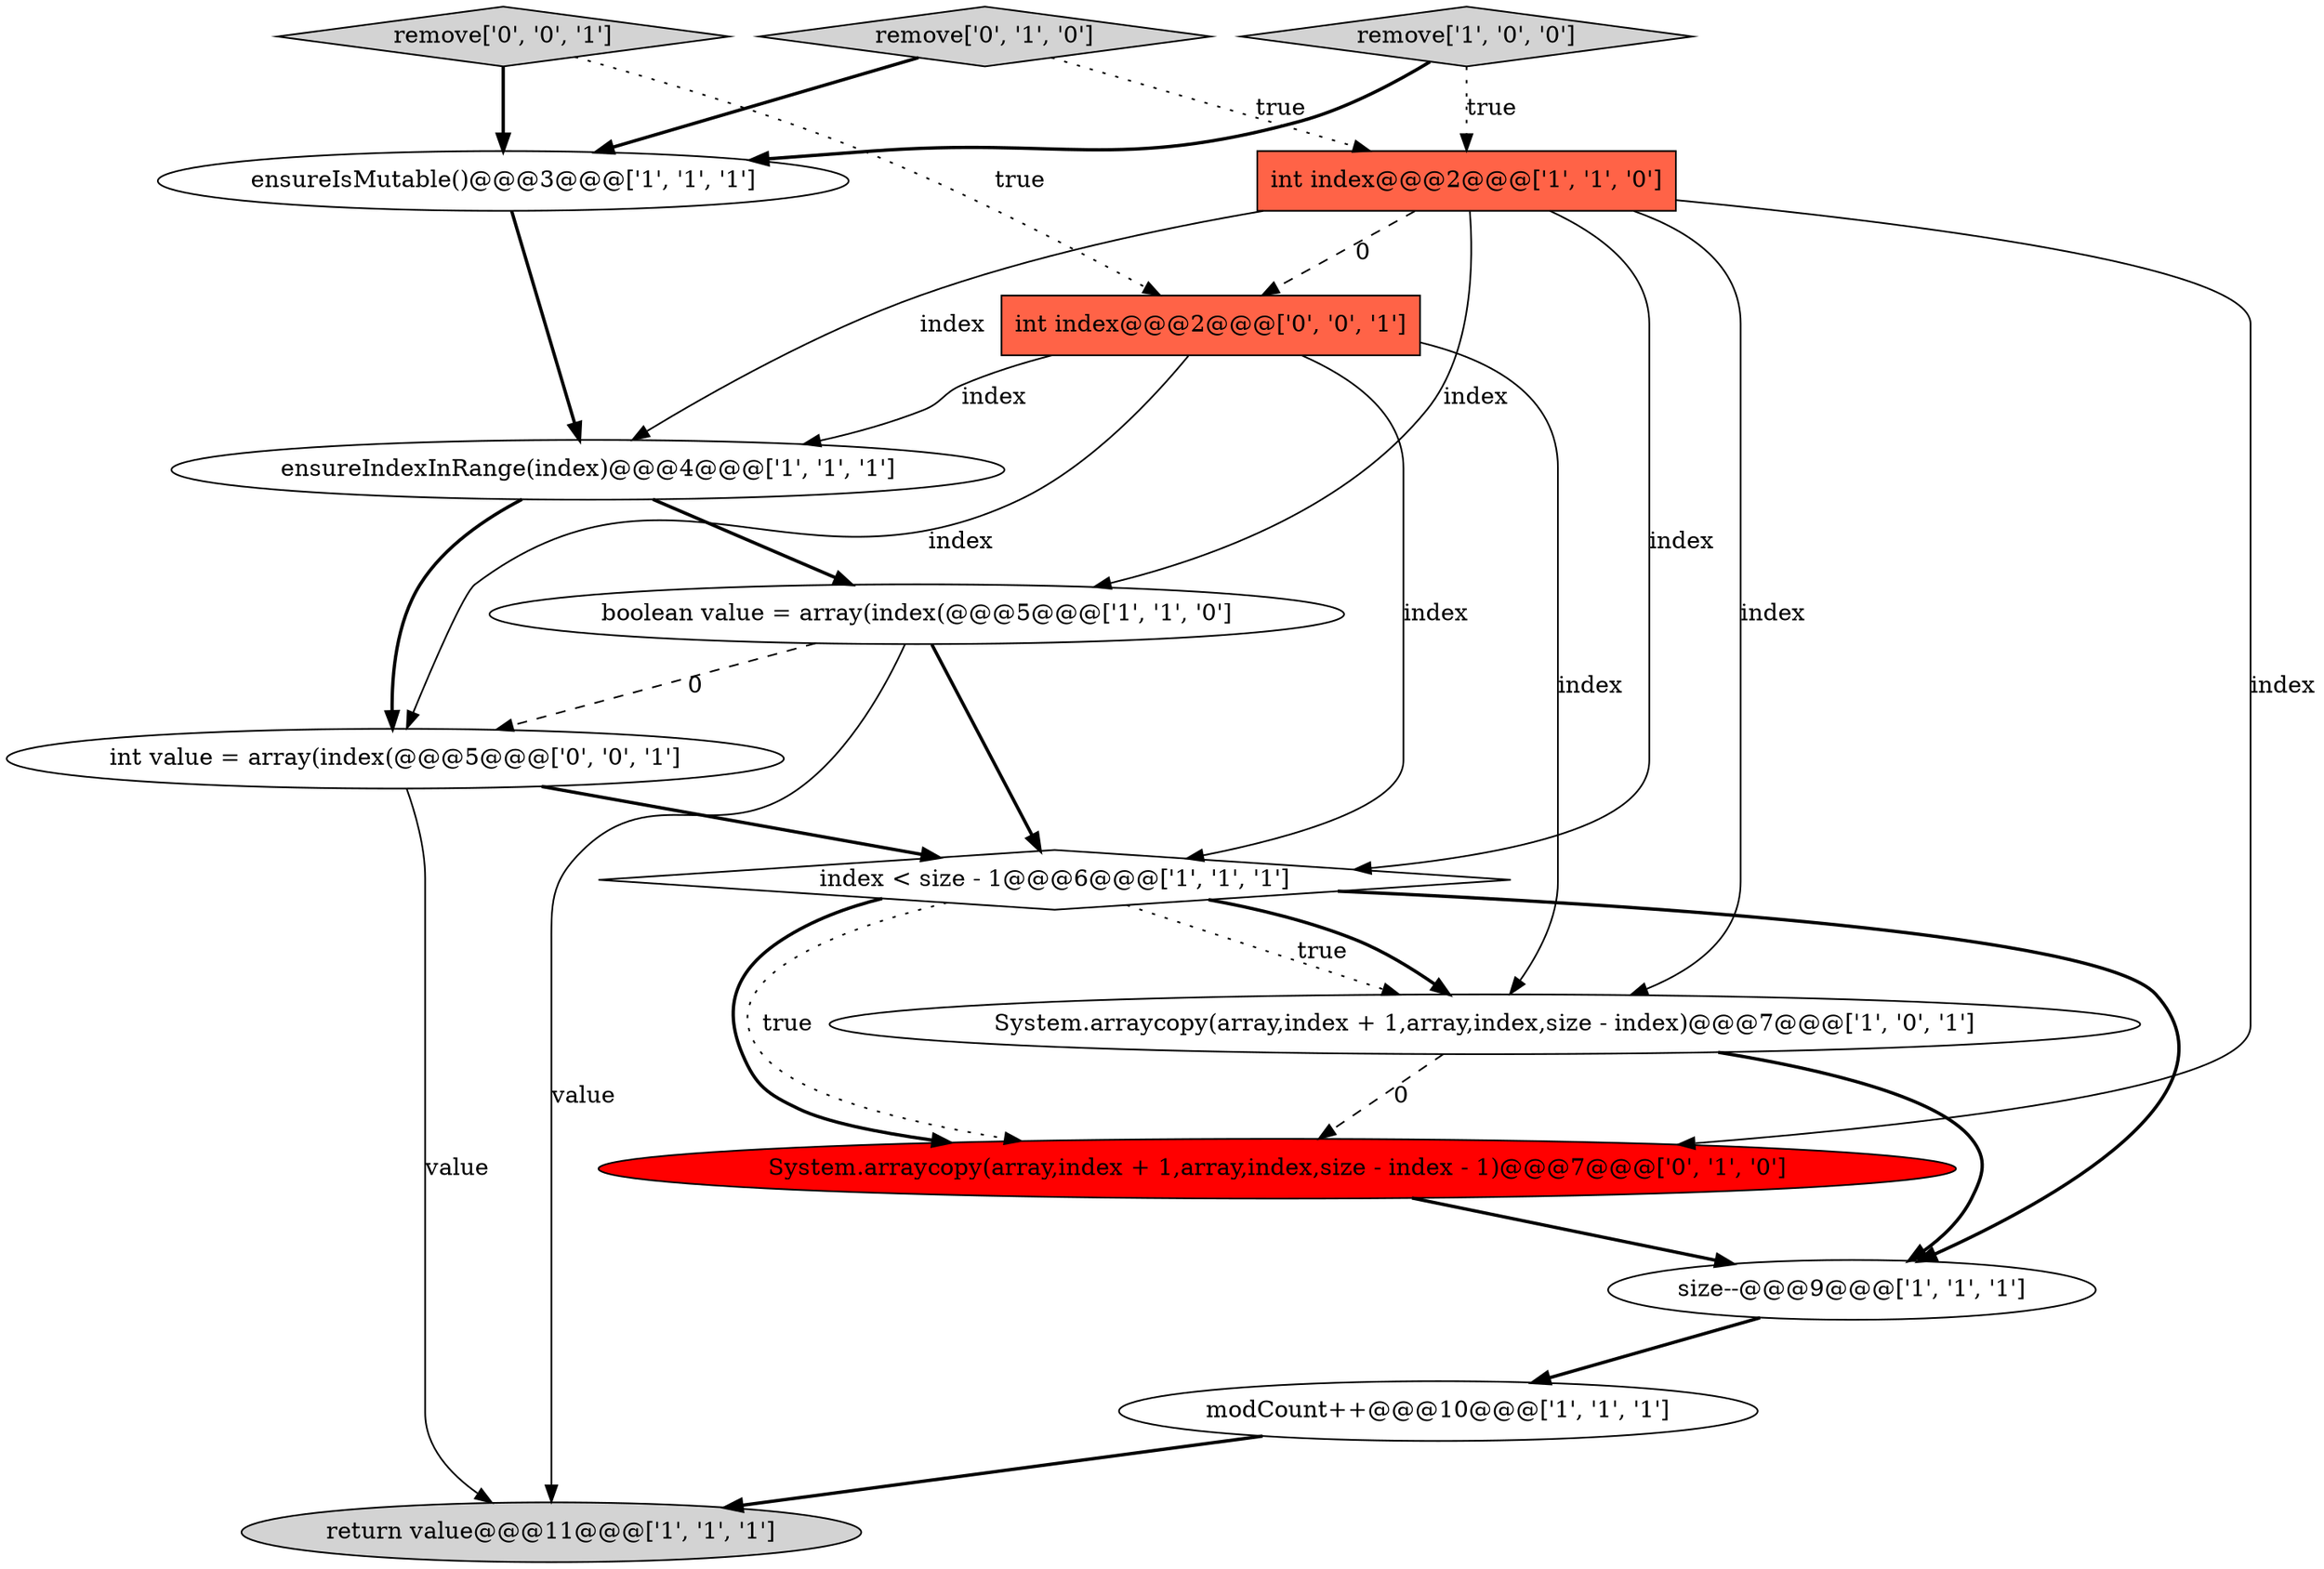 digraph {
1 [style = filled, label = "int index@@@2@@@['1', '1', '0']", fillcolor = tomato, shape = box image = "AAA0AAABBB1BBB"];
3 [style = filled, label = "System.arraycopy(array,index + 1,array,index,size - index)@@@7@@@['1', '0', '1']", fillcolor = white, shape = ellipse image = "AAA0AAABBB1BBB"];
14 [style = filled, label = "int index@@@2@@@['0', '0', '1']", fillcolor = tomato, shape = box image = "AAA0AAABBB3BBB"];
12 [style = filled, label = "remove['0', '0', '1']", fillcolor = lightgray, shape = diamond image = "AAA0AAABBB3BBB"];
10 [style = filled, label = "remove['0', '1', '0']", fillcolor = lightgray, shape = diamond image = "AAA0AAABBB2BBB"];
7 [style = filled, label = "remove['1', '0', '0']", fillcolor = lightgray, shape = diamond image = "AAA0AAABBB1BBB"];
0 [style = filled, label = "boolean value = array(index(@@@5@@@['1', '1', '0']", fillcolor = white, shape = ellipse image = "AAA0AAABBB1BBB"];
2 [style = filled, label = "index < size - 1@@@6@@@['1', '1', '1']", fillcolor = white, shape = diamond image = "AAA0AAABBB1BBB"];
8 [style = filled, label = "size--@@@9@@@['1', '1', '1']", fillcolor = white, shape = ellipse image = "AAA0AAABBB1BBB"];
11 [style = filled, label = "System.arraycopy(array,index + 1,array,index,size - index - 1)@@@7@@@['0', '1', '0']", fillcolor = red, shape = ellipse image = "AAA1AAABBB2BBB"];
4 [style = filled, label = "ensureIsMutable()@@@3@@@['1', '1', '1']", fillcolor = white, shape = ellipse image = "AAA0AAABBB1BBB"];
13 [style = filled, label = "int value = array(index(@@@5@@@['0', '0', '1']", fillcolor = white, shape = ellipse image = "AAA0AAABBB3BBB"];
5 [style = filled, label = "ensureIndexInRange(index)@@@4@@@['1', '1', '1']", fillcolor = white, shape = ellipse image = "AAA0AAABBB1BBB"];
9 [style = filled, label = "return value@@@11@@@['1', '1', '1']", fillcolor = lightgray, shape = ellipse image = "AAA0AAABBB1BBB"];
6 [style = filled, label = "modCount++@@@10@@@['1', '1', '1']", fillcolor = white, shape = ellipse image = "AAA0AAABBB1BBB"];
2->3 [style = dotted, label="true"];
14->5 [style = solid, label="index"];
1->14 [style = dashed, label="0"];
1->0 [style = solid, label="index"];
2->3 [style = bold, label=""];
0->2 [style = bold, label=""];
8->6 [style = bold, label=""];
7->4 [style = bold, label=""];
1->2 [style = solid, label="index"];
14->13 [style = solid, label="index"];
2->11 [style = dotted, label="true"];
13->9 [style = solid, label="value"];
1->3 [style = solid, label="index"];
12->14 [style = dotted, label="true"];
1->11 [style = solid, label="index"];
14->3 [style = solid, label="index"];
5->0 [style = bold, label=""];
12->4 [style = bold, label=""];
14->2 [style = solid, label="index"];
3->8 [style = bold, label=""];
5->13 [style = bold, label=""];
0->13 [style = dashed, label="0"];
10->4 [style = bold, label=""];
11->8 [style = bold, label=""];
10->1 [style = dotted, label="true"];
6->9 [style = bold, label=""];
1->5 [style = solid, label="index"];
7->1 [style = dotted, label="true"];
4->5 [style = bold, label=""];
2->11 [style = bold, label=""];
3->11 [style = dashed, label="0"];
2->8 [style = bold, label=""];
0->9 [style = solid, label="value"];
13->2 [style = bold, label=""];
}
